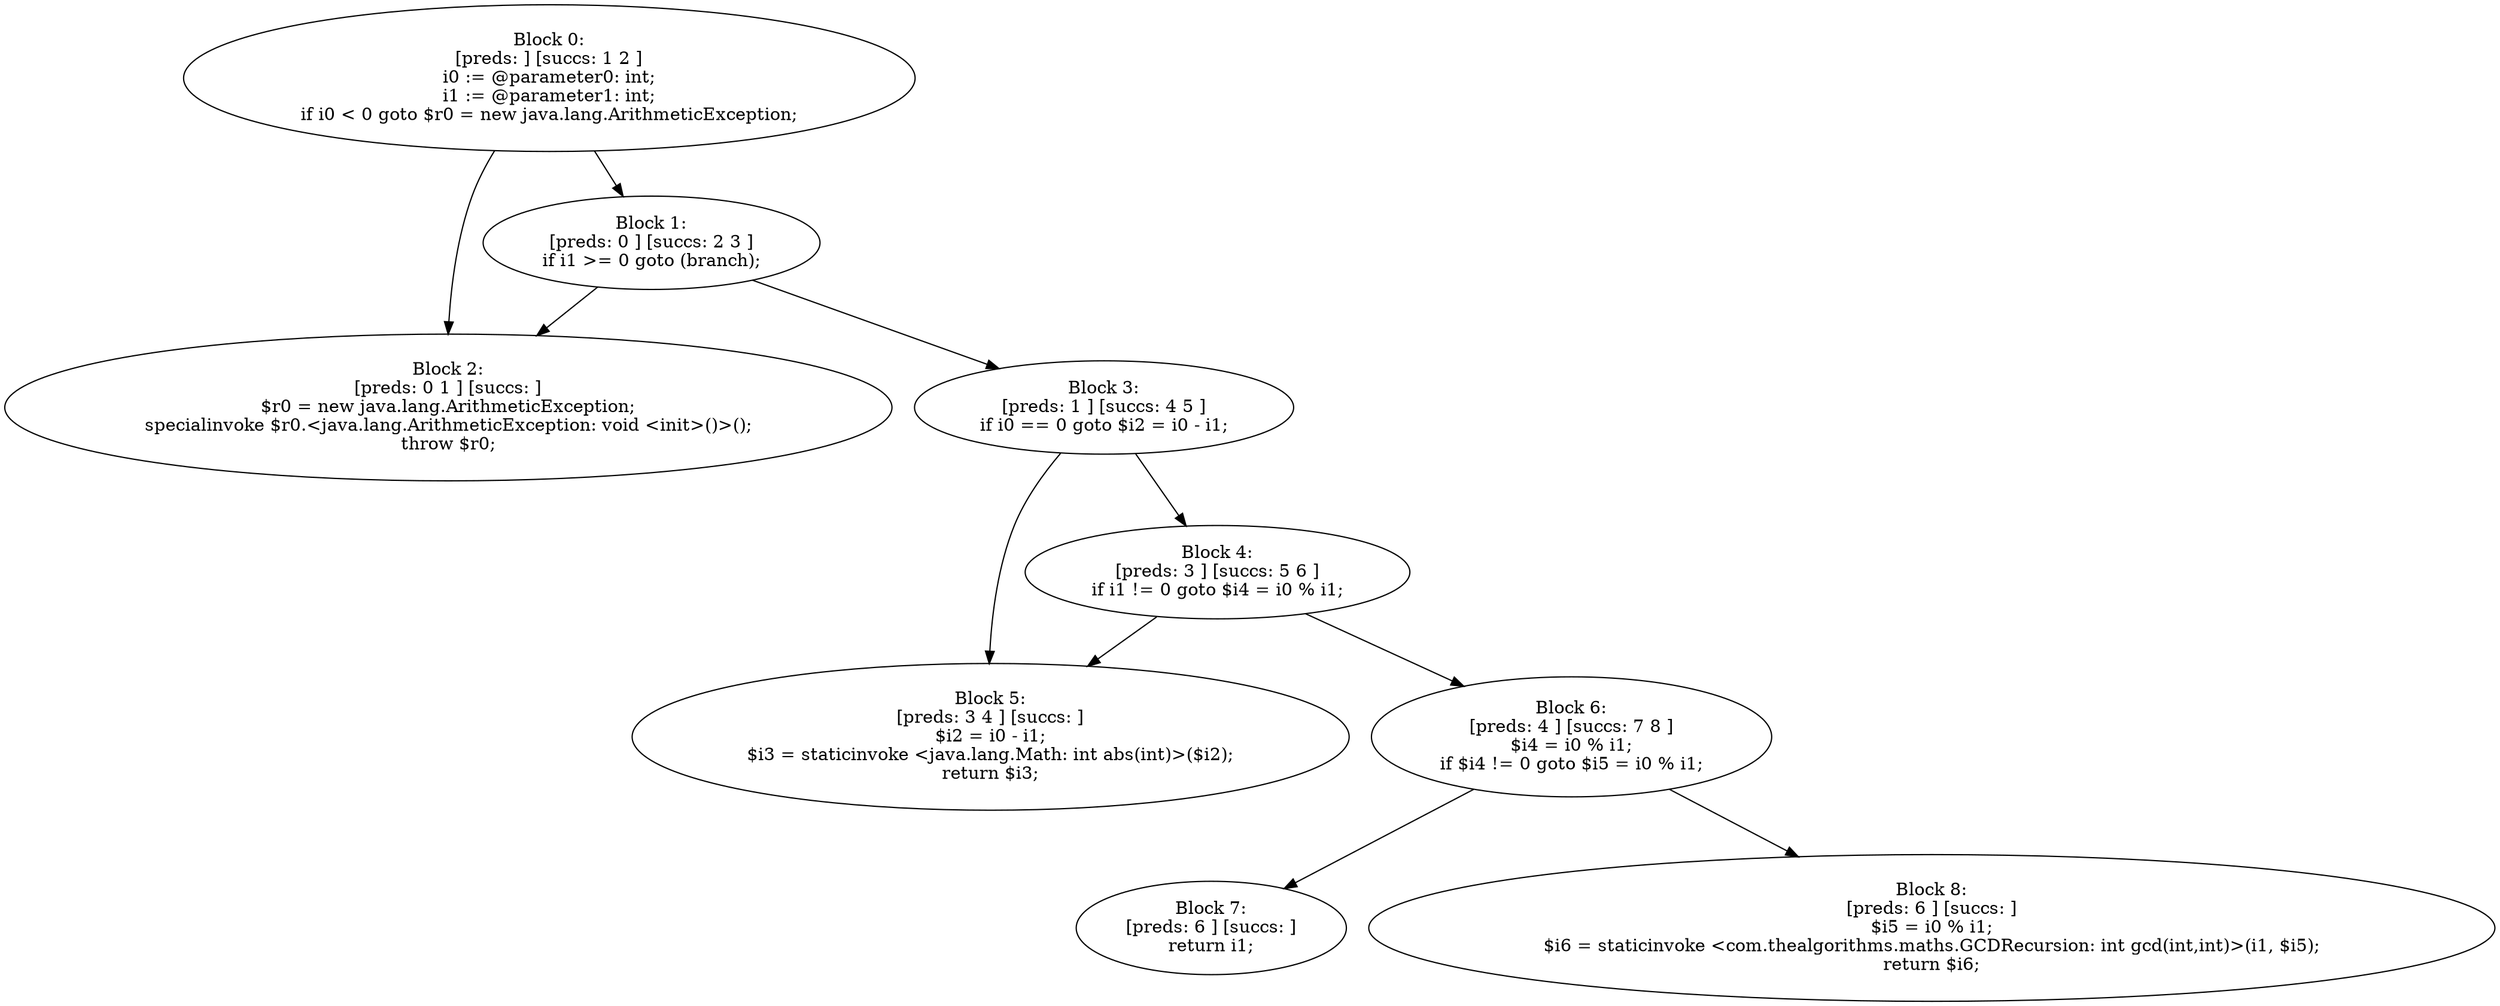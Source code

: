 digraph "unitGraph" {
    "Block 0:
[preds: ] [succs: 1 2 ]
i0 := @parameter0: int;
i1 := @parameter1: int;
if i0 < 0 goto $r0 = new java.lang.ArithmeticException;
"
    "Block 1:
[preds: 0 ] [succs: 2 3 ]
if i1 >= 0 goto (branch);
"
    "Block 2:
[preds: 0 1 ] [succs: ]
$r0 = new java.lang.ArithmeticException;
specialinvoke $r0.<java.lang.ArithmeticException: void <init>()>();
throw $r0;
"
    "Block 3:
[preds: 1 ] [succs: 4 5 ]
if i0 == 0 goto $i2 = i0 - i1;
"
    "Block 4:
[preds: 3 ] [succs: 5 6 ]
if i1 != 0 goto $i4 = i0 % i1;
"
    "Block 5:
[preds: 3 4 ] [succs: ]
$i2 = i0 - i1;
$i3 = staticinvoke <java.lang.Math: int abs(int)>($i2);
return $i3;
"
    "Block 6:
[preds: 4 ] [succs: 7 8 ]
$i4 = i0 % i1;
if $i4 != 0 goto $i5 = i0 % i1;
"
    "Block 7:
[preds: 6 ] [succs: ]
return i1;
"
    "Block 8:
[preds: 6 ] [succs: ]
$i5 = i0 % i1;
$i6 = staticinvoke <com.thealgorithms.maths.GCDRecursion: int gcd(int,int)>(i1, $i5);
return $i6;
"
    "Block 0:
[preds: ] [succs: 1 2 ]
i0 := @parameter0: int;
i1 := @parameter1: int;
if i0 < 0 goto $r0 = new java.lang.ArithmeticException;
"->"Block 1:
[preds: 0 ] [succs: 2 3 ]
if i1 >= 0 goto (branch);
";
    "Block 0:
[preds: ] [succs: 1 2 ]
i0 := @parameter0: int;
i1 := @parameter1: int;
if i0 < 0 goto $r0 = new java.lang.ArithmeticException;
"->"Block 2:
[preds: 0 1 ] [succs: ]
$r0 = new java.lang.ArithmeticException;
specialinvoke $r0.<java.lang.ArithmeticException: void <init>()>();
throw $r0;
";
    "Block 1:
[preds: 0 ] [succs: 2 3 ]
if i1 >= 0 goto (branch);
"->"Block 2:
[preds: 0 1 ] [succs: ]
$r0 = new java.lang.ArithmeticException;
specialinvoke $r0.<java.lang.ArithmeticException: void <init>()>();
throw $r0;
";
    "Block 1:
[preds: 0 ] [succs: 2 3 ]
if i1 >= 0 goto (branch);
"->"Block 3:
[preds: 1 ] [succs: 4 5 ]
if i0 == 0 goto $i2 = i0 - i1;
";
    "Block 3:
[preds: 1 ] [succs: 4 5 ]
if i0 == 0 goto $i2 = i0 - i1;
"->"Block 4:
[preds: 3 ] [succs: 5 6 ]
if i1 != 0 goto $i4 = i0 % i1;
";
    "Block 3:
[preds: 1 ] [succs: 4 5 ]
if i0 == 0 goto $i2 = i0 - i1;
"->"Block 5:
[preds: 3 4 ] [succs: ]
$i2 = i0 - i1;
$i3 = staticinvoke <java.lang.Math: int abs(int)>($i2);
return $i3;
";
    "Block 4:
[preds: 3 ] [succs: 5 6 ]
if i1 != 0 goto $i4 = i0 % i1;
"->"Block 5:
[preds: 3 4 ] [succs: ]
$i2 = i0 - i1;
$i3 = staticinvoke <java.lang.Math: int abs(int)>($i2);
return $i3;
";
    "Block 4:
[preds: 3 ] [succs: 5 6 ]
if i1 != 0 goto $i4 = i0 % i1;
"->"Block 6:
[preds: 4 ] [succs: 7 8 ]
$i4 = i0 % i1;
if $i4 != 0 goto $i5 = i0 % i1;
";
    "Block 6:
[preds: 4 ] [succs: 7 8 ]
$i4 = i0 % i1;
if $i4 != 0 goto $i5 = i0 % i1;
"->"Block 7:
[preds: 6 ] [succs: ]
return i1;
";
    "Block 6:
[preds: 4 ] [succs: 7 8 ]
$i4 = i0 % i1;
if $i4 != 0 goto $i5 = i0 % i1;
"->"Block 8:
[preds: 6 ] [succs: ]
$i5 = i0 % i1;
$i6 = staticinvoke <com.thealgorithms.maths.GCDRecursion: int gcd(int,int)>(i1, $i5);
return $i6;
";
}
